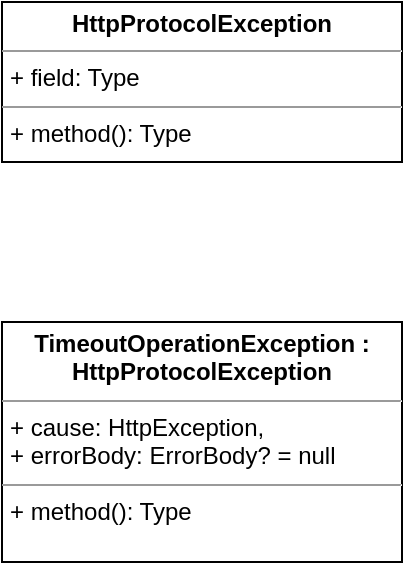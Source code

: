 <mxfile version="20.0.4" type="github">
  <diagram id="lNRKU847BdrLor7_vFtG" name="Page-1">
    <mxGraphModel dx="541" dy="343" grid="1" gridSize="10" guides="1" tooltips="1" connect="1" arrows="1" fold="1" page="1" pageScale="1" pageWidth="827" pageHeight="1169" math="0" shadow="0">
      <root>
        <mxCell id="0" />
        <mxCell id="1" parent="0" />
        <mxCell id="KZhucVSLcrLX6EzS0dm_-1" value="&lt;p style=&quot;margin:0px;margin-top:4px;text-align:center;&quot;&gt;&lt;b&gt;HttpProtocolException&lt;/b&gt;&lt;/p&gt;&lt;hr size=&quot;1&quot;&gt;&lt;p style=&quot;margin:0px;margin-left:4px;&quot;&gt;+ field: Type&lt;/p&gt;&lt;hr size=&quot;1&quot;&gt;&lt;p style=&quot;margin:0px;margin-left:4px;&quot;&gt;+ method(): Type&lt;/p&gt;" style="verticalAlign=top;align=left;overflow=fill;fontSize=12;fontFamily=Helvetica;html=1;" vertex="1" parent="1">
          <mxGeometry x="120" y="120" width="200" height="80" as="geometry" />
        </mxCell>
        <mxCell id="KZhucVSLcrLX6EzS0dm_-2" value="&lt;p style=&quot;margin:0px;margin-top:4px;text-align:center;&quot;&gt;&lt;b&gt;TimeoutOperationException :&lt;br&gt;HttpProtocolException&lt;/b&gt;&lt;br&gt;&lt;/p&gt;&lt;hr size=&quot;1&quot;&gt;&lt;p style=&quot;margin:0px;margin-left:4px;&quot;&gt;+ cause: HttpException,&lt;br&gt;+ errorBody: ErrorBody? = null&lt;/p&gt;&lt;hr size=&quot;1&quot;&gt;&lt;p style=&quot;margin:0px;margin-left:4px;&quot;&gt;+ method(): Type&lt;/p&gt;" style="verticalAlign=top;align=left;overflow=fill;fontSize=12;fontFamily=Helvetica;html=1;" vertex="1" parent="1">
          <mxGeometry x="120" y="280" width="200" height="120" as="geometry" />
        </mxCell>
      </root>
    </mxGraphModel>
  </diagram>
</mxfile>
